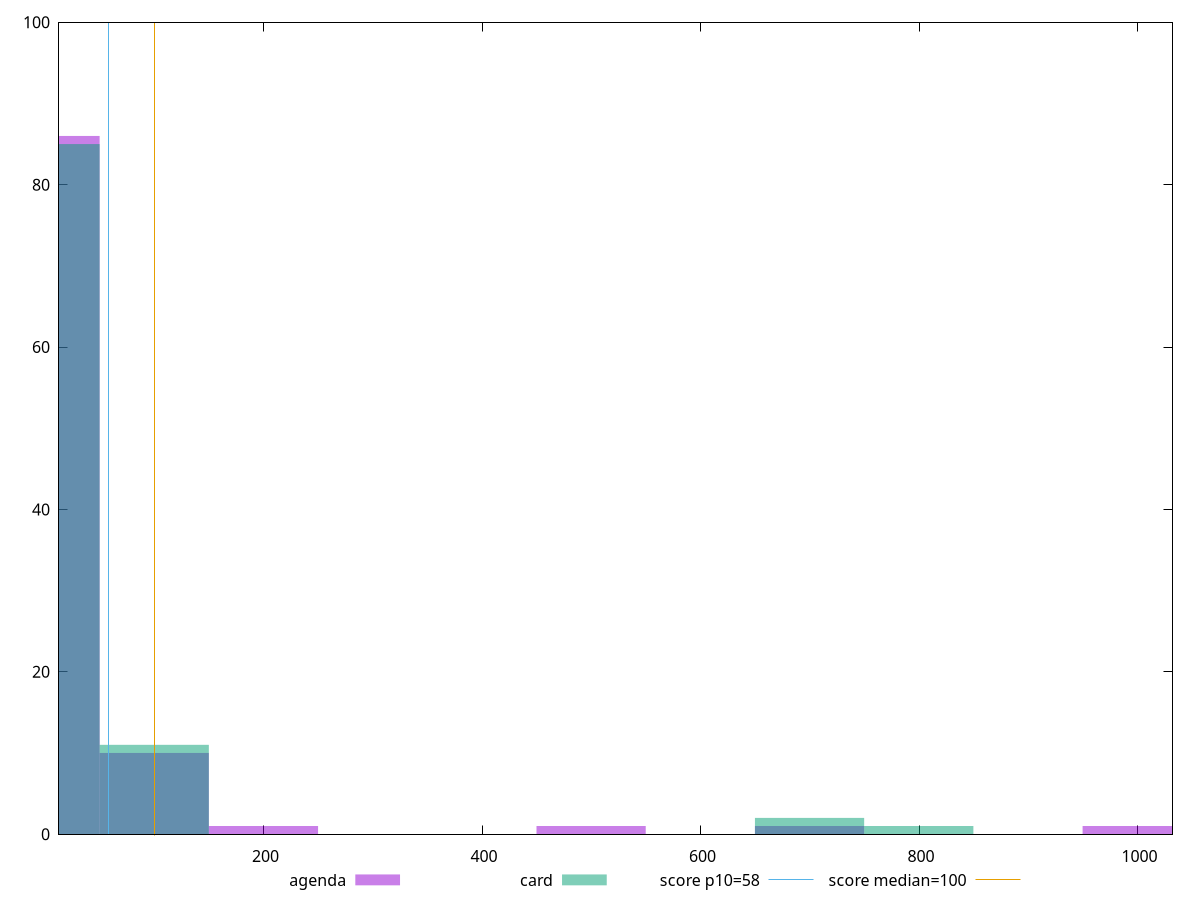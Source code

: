 reset

$agenda <<EOF
499.84900732763435 1
699.7886102586881 1
999.6980146552687 1
0 86
99.96980146552687 10
199.93960293105374 1
EOF

$card <<EOF
799.758411724215 1
699.7886102586881 2
99.96980146552687 11
0 85
EOF

set key outside below
set boxwidth 99.96980146552687
set xrange [12.8:1032]
set yrange [0:100]
set trange [0:100]
set style fill transparent solid 0.5 noborder

set parametric
set terminal svg size 640, 500 enhanced background rgb 'white'
set output "report/report_00029_2021-02-24T13-36-40.390Z/estimated-input-latency/comparison/histogram/1_vs_2.svg"

plot $agenda title "agenda" with boxes, \
     $card title "card" with boxes, \
     58,t title "score p10=58", \
     100,t title "score median=100"

reset
